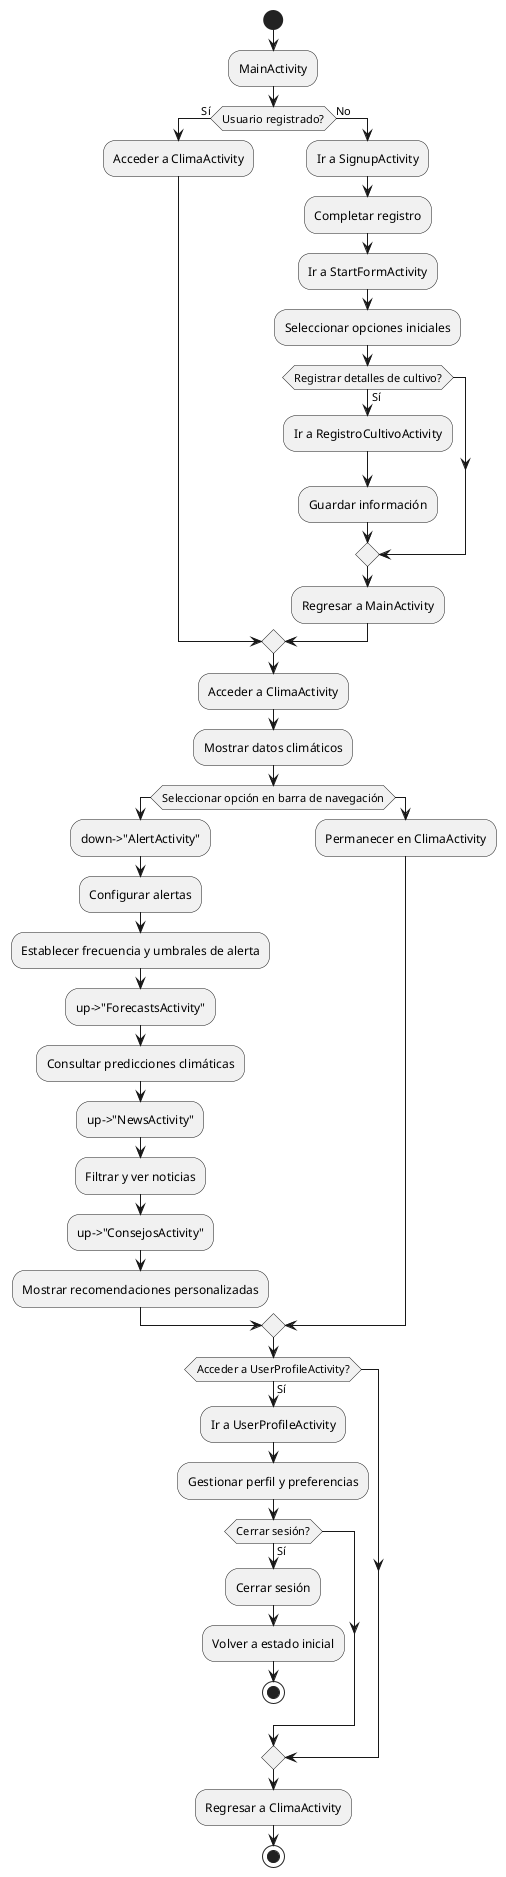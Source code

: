 @startuml
start

:MainActivity;
if (Usuario registrado?) then (Sí)
  :Acceder a ClimaActivity;
else (No)
  :Ir a SignupActivity;
  :Completar registro;
  :Ir a StartFormActivity;
  :Seleccionar opciones iniciales;
  if (Registrar detalles de cultivo?) then (Sí)
    :Ir a RegistroCultivoActivity;
    :Guardar información;
  endif
  :Regresar a MainActivity;
endif

:Acceder a ClimaActivity;
:Mostrar datos climáticos;

if (Seleccionar opción en barra de navegación) then
  -down->"AlertActivity"
  :Configurar alertas;
  :Establecer frecuencia y umbrales de alerta;
  -up->"ForecastsActivity"
  :Consultar predicciones climáticas;
  -up->"NewsActivity"
  :Filtrar y ver noticias;
  -up->"ConsejosActivity"
  :Mostrar recomendaciones personalizadas;
else
  :Permanecer en ClimaActivity;
endif

if (Acceder a UserProfileActivity?) then (Sí)
  :Ir a UserProfileActivity;
  :Gestionar perfil y preferencias;
  if (Cerrar sesión?) then (Sí)
    :Cerrar sesión;
    :Volver a estado inicial;
    stop
  endif
endif

:Regresar a ClimaActivity;
stop
@enduml
